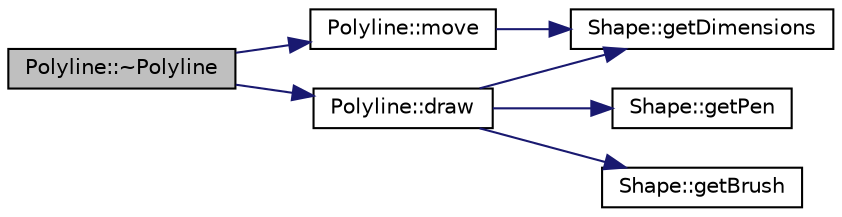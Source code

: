 digraph "Polyline::~Polyline"
{
  edge [fontname="Helvetica",fontsize="10",labelfontname="Helvetica",labelfontsize="10"];
  node [fontname="Helvetica",fontsize="10",shape=record];
  rankdir="LR";
  Node1 [label="Polyline::~Polyline",height=0.2,width=0.4,color="black", fillcolor="grey75", style="filled", fontcolor="black"];
  Node1 -> Node2 [color="midnightblue",fontsize="10",style="solid",fontname="Helvetica"];
  Node2 [label="Polyline::draw",height=0.2,width=0.4,color="black", fillcolor="white", style="filled",URL="$classPolyline.html#ae9869057dc8ab996141ca90ed080bf63",tooltip="Method draw: Class Polyline  This method will draw a polyline using the QPoint pointer stored in Poly..."];
  Node2 -> Node3 [color="midnightblue",fontsize="10",style="solid",fontname="Helvetica"];
  Node3 [label="Shape::getDimensions",height=0.2,width=0.4,color="black", fillcolor="white", style="filled",URL="$classShape.html#a6ab7f82dd146b522b981fd5b5451f3dd",tooltip="Method getDimensions: Class Shape  This method will return the vector of ints which stores the dimens..."];
  Node2 -> Node4 [color="midnightblue",fontsize="10",style="solid",fontname="Helvetica"];
  Node4 [label="Shape::getPen",height=0.2,width=0.4,color="black", fillcolor="white", style="filled",URL="$classShape.html#ab3420c1972e190923410abcc36a1db78",tooltip="Method getPen: Class Shape  This method will return the QPen address of the calling shape..."];
  Node2 -> Node5 [color="midnightblue",fontsize="10",style="solid",fontname="Helvetica"];
  Node5 [label="Shape::getBrush",height=0.2,width=0.4,color="black", fillcolor="white", style="filled",URL="$classShape.html#a4fff90728217432c4510dbcdbf3cd9e6",tooltip="Method getBrush: Class Shape  This method will return the QBrush address of the calling shape..."];
  Node1 -> Node6 [color="midnightblue",fontsize="10",style="solid",fontname="Helvetica"];
  Node6 [label="Polyline::move",height=0.2,width=0.4,color="black", fillcolor="white", style="filled",URL="$classPolyline.html#a8f6d6d9d1096b9abb32a727991cd706c",tooltip="Method move: Class Polyline  This method will move a polyline using the integer array passed as a par..."];
  Node6 -> Node3 [color="midnightblue",fontsize="10",style="solid",fontname="Helvetica"];
}
